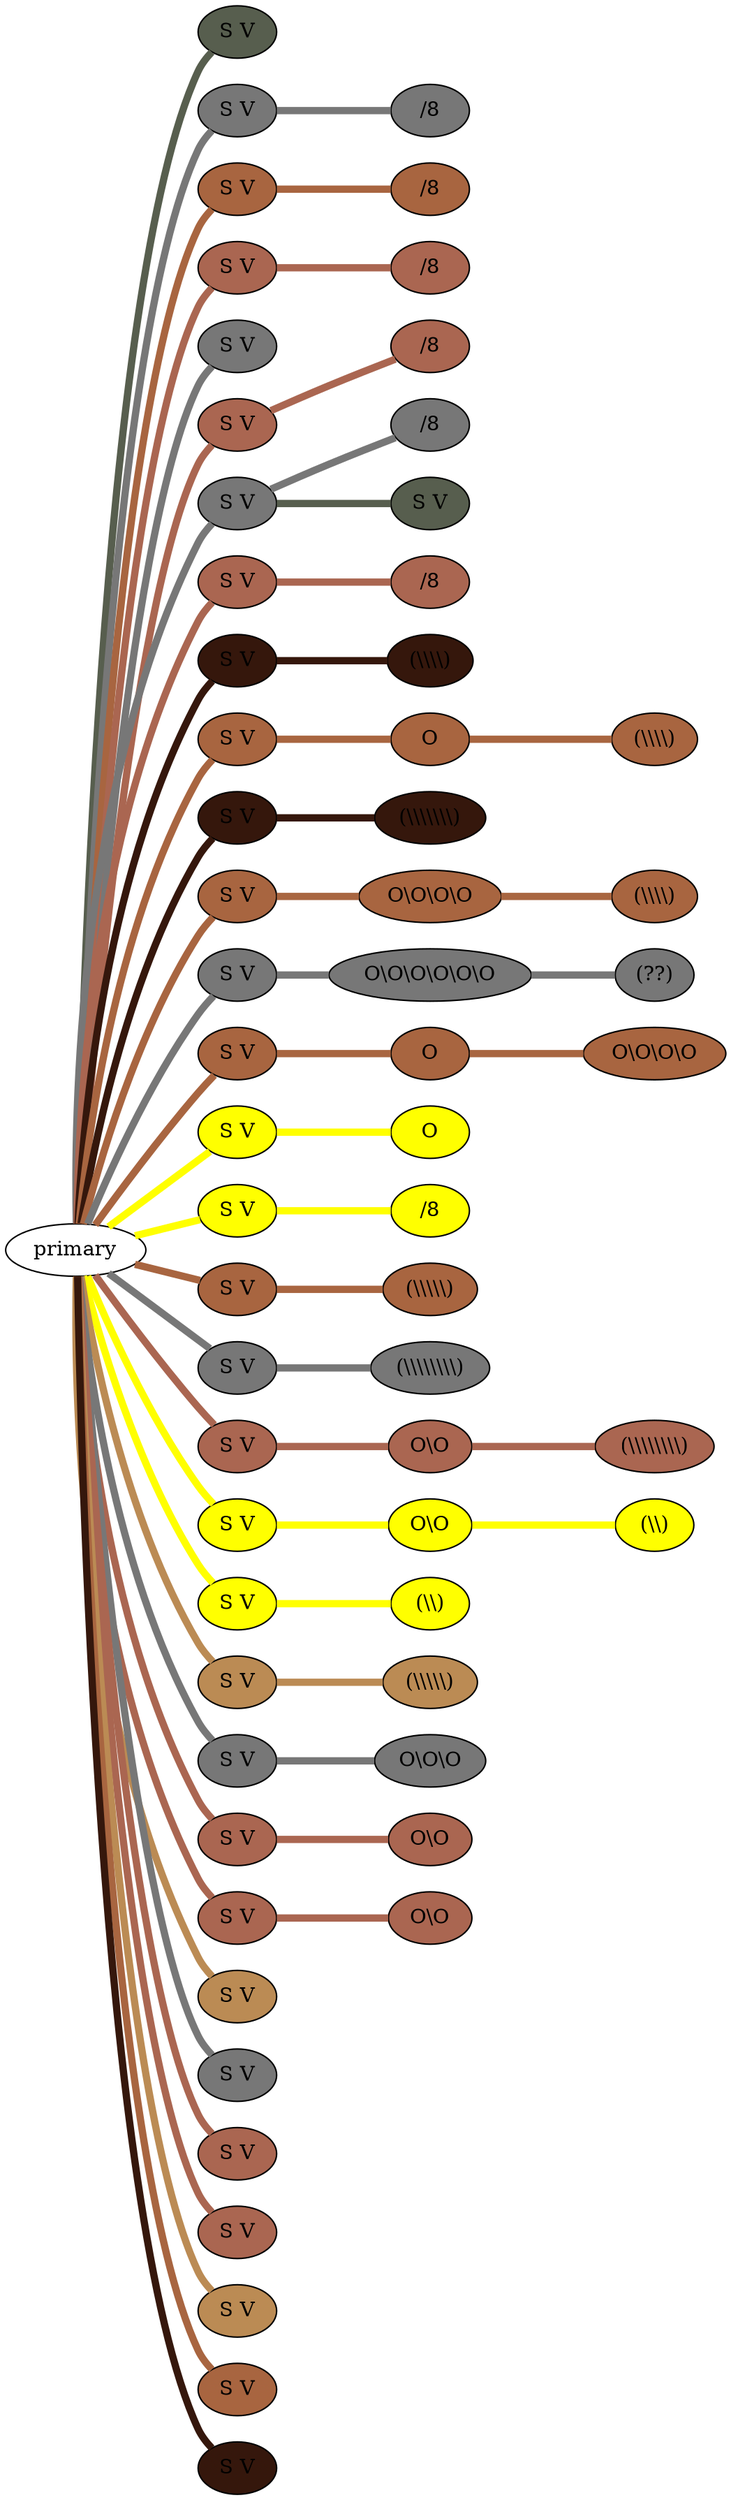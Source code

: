 graph {
 graph [rankdir=LR]
"primary" -- "1" [penwidth=5,color="#575E4E"]
"1" [label="S V", style=filled, fillcolor="#575E4E"]
"primary" -- "2" [penwidth=5,color="#777777"]
"2" [label="S V", style=filled, fillcolor="#777777"]
"2" -- "2:0" [penwidth=5,color="#777777"]
"2:0" [label="/8", style=filled, fillcolor="#777777"]
"primary" -- "3" [penwidth=5,color="#A86540"]
"3" [label="S V", style=filled, fillcolor="#A86540"]
"3" -- "3:0" [penwidth=5,color="#A86540"]
"3:0" [label="/8", style=filled, fillcolor="#A86540"]
"primary" -- "4" [penwidth=5,color="#AA6651"]
"4" [label="S V", style=filled, fillcolor="#AA6651"]
"4" -- "4:0" [penwidth=5,color="#AA6651"]
"4:0" [label="/8", style=filled, fillcolor="#AA6651"]
"primary" -- "5" [penwidth=5,color="#777777"]
"5" [label="S V", style=filled, fillcolor="#777777"]
"primary" -- "6" [penwidth=5,color="#AA6651"]
"6" [label="S V", style=filled, fillcolor="#AA6651"]
"6" -- "6:0" [penwidth=5,color="#AA6651"]
"6:0" [label="/8", style=filled, fillcolor="#AA6651"]
"primary" -- "7" [penwidth=5,color="#777777"]
"7" [label="S V", style=filled, fillcolor="#777777"]
"7" -- "7:0" [penwidth=5,color="#777777"]
"7:0" [label="/8", style=filled, fillcolor="#777777"]
"7" -- "7s1" [penwidth=5,color="#575E4E"]
"7s1" [label="S V", style=filled, fillcolor="#575E4E"]
"primary" -- "8" [penwidth=5,color="#AA6651"]
"8" [label="S V", style=filled, fillcolor="#AA6651"]
"8" -- "8:0" [penwidth=5,color="#AA6651"]
"8:0" [label="/8", style=filled, fillcolor="#AA6651"]
"primary" -- "9" [penwidth=5,color="#35170C"]
"9" [label="S V", style=filled, fillcolor="#35170C"]
"9" -- "9:0" [penwidth=5,color="#35170C"]
"9:0" [label="(\\\\\\\\)", style=filled, fillcolor="#35170C"]
"primary" -- "10" [penwidth=5,color="#A86540"]
"10" [label="S V", style=filled, fillcolor="#A86540"]
"10" -- "10:0" [penwidth=5,color="#A86540"]
"10:0" [label="O", style=filled, fillcolor="#A86540"]
"10:0" -- "10:1" [penwidth=5,color="#A86540"]
"10:1" [label="(\\\\\\\\)", style=filled, fillcolor="#A86540"]
"primary" -- "11" [penwidth=5,color="#35170C"]
"11" [label="S V", style=filled, fillcolor="#35170C"]
"11" -- "11:0" [penwidth=5,color="#35170C"]
"11:0" [label="(\\\\\\\\\\\\\\)", style=filled, fillcolor="#35170C"]
"primary" -- "12" [penwidth=5,color="#A86540"]
"12" [label="S V", style=filled, fillcolor="#A86540"]
"12" -- "12:0" [penwidth=5,color="#A86540"]
"12:0" [label="O\\O\\O\\O", style=filled, fillcolor="#A86540"]
"12:0" -- "12:1" [penwidth=5,color="#A86540"]
"12:1" [label="(\\\\\\\\)", style=filled, fillcolor="#A86540"]
"primary" -- "13" [penwidth=5,color="#777777"]
"13" [label="S V", style=filled, fillcolor="#777777"]
"13" -- "13:0" [penwidth=5,color="#777777"]
"13:0" [label="O\\O\\O\\O\\O\\O", style=filled, fillcolor="#777777"]
"13:0" -- "13:1" [penwidth=5,color="#777777"]
"13:1" [label="(??)", style=filled, fillcolor="#777777"]
"primary" -- "14" [penwidth=5,color="#A86540"]
"14" [label="S V", style=filled, fillcolor="#A86540"]
"14" -- "14:0" [penwidth=5,color="#A86540"]
"14:0" [label="O", style=filled, fillcolor="#A86540"]
"14:0" -- "14:1" [penwidth=5,color="#A86540"]
"14:1" [label="O\\O\\O\\O", style=filled, fillcolor="#A86540"]
"primary" -- "15" [penwidth=5,color=yellow]
"15" [label="S V", style=filled, fillcolor=yellow]
"15" -- "15:0" [penwidth=5,color=yellow]
"15:0" [label="O", style=filled, fillcolor=yellow]
"primary" -- "16" [penwidth=5,color=yellow]
"16" [label="S V", style=filled, fillcolor=yellow]
"16" -- "16:0" [penwidth=5,color=yellow]
"16:0" [label="/8", style=filled, fillcolor=yellow]
"primary" -- "17" [penwidth=5,color="#A86540"]
"17" [label="S V", style=filled, fillcolor="#A86540"]
"17" -- "17:0" [penwidth=5,color="#A86540"]
"17:0" [label="(\\\\\\\\\\)", style=filled, fillcolor="#A86540"]
"primary" -- "18" [penwidth=5,color="#777777"]
"18" [label="S V", style=filled, fillcolor="#777777"]
"18" -- "18:0" [penwidth=5,color="#777777"]
"18:0" [label="(\\\\\\\\\\\\\\\\)", style=filled, fillcolor="#777777"]
"primary" -- "19" [penwidth=5,color="#AA6651"]
"19" [label="S V", style=filled, fillcolor="#AA6651"]
"19" -- "19:0" [penwidth=5,color="#AA6651"]
"19:0" [label="O\\O", style=filled, fillcolor="#AA6651"]
"19:0" -- "19:1" [penwidth=5,color="#AA6651"]
"19:1" [label="(\\\\\\\\\\\\\\\\)", style=filled, fillcolor="#AA6651"]
"primary" -- "20" [penwidth=5,color=yellow]
"20" [label="S V", style=filled, fillcolor=yellow]
"20" -- "20:0" [penwidth=5,color=yellow]
"20:0" [label="O\\O", style=filled, fillcolor=yellow]
"20:0" -- "20:1" [penwidth=5,color=yellow]
"20:1" [label="(\\\\)", style=filled, fillcolor=yellow]
"primary" -- "21" [penwidth=5,color=yellow]
"21" [label="S V", style=filled, fillcolor=yellow]
"21" -- "21:0" [penwidth=5,color=yellow]
"21:0" [label="(\\\\)", style=filled, fillcolor=yellow]
"primary" -- "22" [penwidth=5,color="#BB8B54"]
"22" [label="S V", style=filled, fillcolor="#BB8B54"]
"22" -- "22:0" [penwidth=5,color="#BB8B54"]
"22:0" [label="(\\\\\\\\\\)", style=filled, fillcolor="#BB8B54"]
"primary" -- "23" [penwidth=5,color="#777777"]
"23" [label="S V", style=filled, fillcolor="#777777"]
"23" -- "23:0" [penwidth=5,color="#777777"]
"23:0" [label="O\\O\\O", style=filled, fillcolor="#777777"]
"primary" -- "24" [penwidth=5,color="#AA6651"]
"24" [label="S V", style=filled, fillcolor="#AA6651"]
"24" -- "24:0" [penwidth=5,color="#AA6651"]
"24:0" [label="O\\O", style=filled, fillcolor="#AA6651"]
"primary" -- "25" [penwidth=5,color="#AA6651"]
"25" [label="S V", style=filled, fillcolor="#AA6651"]
"25" -- "25:0" [penwidth=5,color="#AA6651"]
"25:0" [label="O\\O", style=filled, fillcolor="#AA6651"]
"primary" -- "26" [penwidth=5,color="#BB8B54"]
"26" [label="S V", style=filled, fillcolor="#BB8B54"]
"primary" -- "27" [penwidth=5,color="#777777"]
"27" [label="S V", style=filled, fillcolor="#777777"]
"primary" -- "28" [penwidth=5,color="#AA6651"]
"28" [label="S V", style=filled, fillcolor="#AA6651"]
"primary" -- "29" [penwidth=5,color="#AA6651"]
"29" [label="S V", style=filled, fillcolor="#AA6651"]
"primary" -- "30" [penwidth=5,color="#BB8B54"]
"30" [label="S V", style=filled, fillcolor="#BB8B54"]
"primary" -- "31" [penwidth=5,color="#A86540"]
"31" [label="S V", style=filled, fillcolor="#A86540"]
"primary" -- "32" [penwidth=5,color="#35170C"]
"32" [label="S V", style=filled, fillcolor="#35170C"]
}
